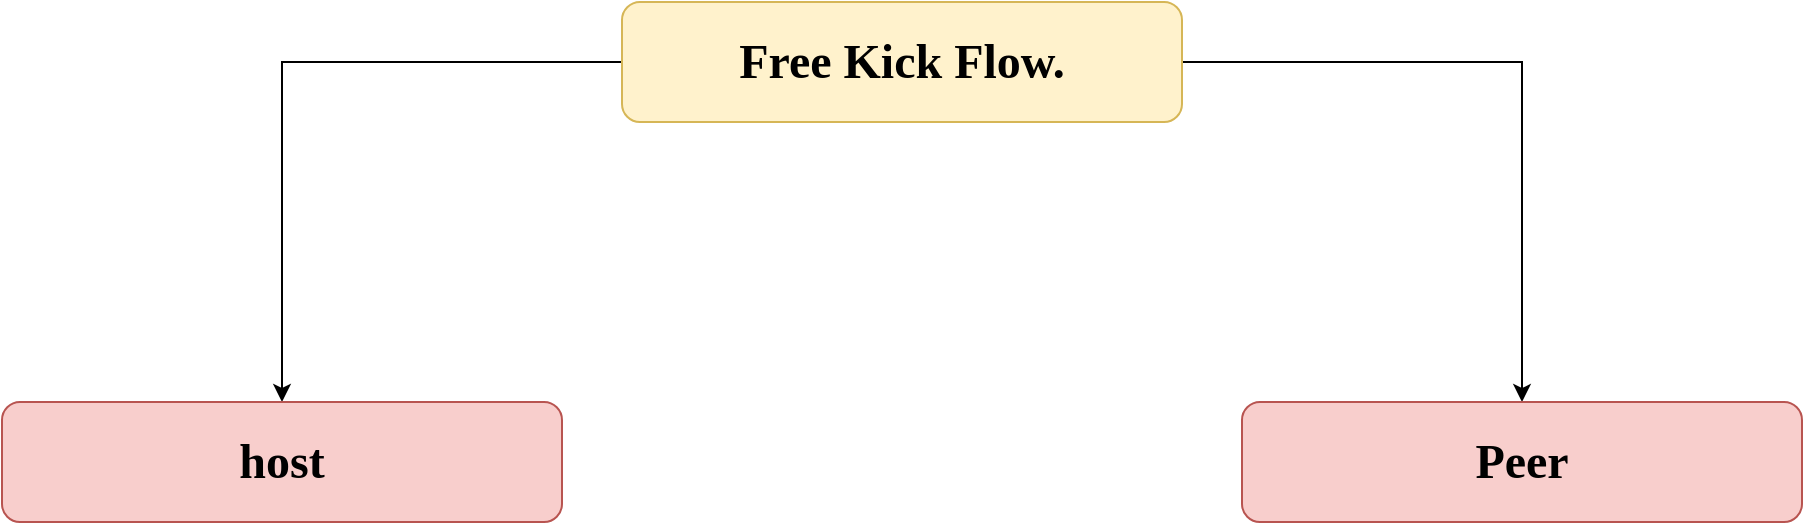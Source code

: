 <mxfile version="13.10.0" type="onedrive"><diagram id="_I7gtKAvlocg6pDM3mwP" name="Home"><mxGraphModel dx="2272" dy="762" grid="1" gridSize="10" guides="1" tooltips="1" connect="1" arrows="1" fold="1" page="1" pageScale="1" pageWidth="850" pageHeight="1100" math="0" shadow="0"><root><mxCell id="0"/><mxCell id="1" parent="0"/><mxCell id="RpW-7DFkxc26W-OZUhaT-4" style="edgeStyle=orthogonalEdgeStyle;rounded=0;orthogonalLoop=1;jettySize=auto;html=1;" edge="1" parent="1" source="RpW-7DFkxc26W-OZUhaT-1" target="RpW-7DFkxc26W-OZUhaT-3"><mxGeometry relative="1" as="geometry"/></mxCell><mxCell id="RpW-7DFkxc26W-OZUhaT-5" style="edgeStyle=orthogonalEdgeStyle;rounded=0;orthogonalLoop=1;jettySize=auto;html=1;entryX=0.5;entryY=0;entryDx=0;entryDy=0;" edge="1" parent="1" source="RpW-7DFkxc26W-OZUhaT-1" target="RpW-7DFkxc26W-OZUhaT-2"><mxGeometry relative="1" as="geometry"/></mxCell><mxCell id="RpW-7DFkxc26W-OZUhaT-1" value="&lt;b&gt;&lt;font face=&quot;Comic Sans MS&quot; style=&quot;font-size: 24px&quot;&gt;Free Kick Flow.&lt;/font&gt;&lt;/b&gt;" style="rounded=1;whiteSpace=wrap;html=1;fillColor=#fff2cc;strokeColor=#d6b656;" vertex="1" parent="1"><mxGeometry x="-190" y="160" width="280" height="60" as="geometry"/></mxCell><mxCell id="RpW-7DFkxc26W-OZUhaT-2" value="&lt;b&gt;&lt;font face=&quot;Comic Sans MS&quot; style=&quot;font-size: 24px&quot;&gt;Peer&lt;/font&gt;&lt;/b&gt;" style="rounded=1;whiteSpace=wrap;html=1;fillColor=#f8cecc;strokeColor=#b85450;" vertex="1" parent="1"><mxGeometry x="120" y="360" width="280" height="60" as="geometry"/></mxCell><mxCell id="RpW-7DFkxc26W-OZUhaT-3" value="&lt;font face=&quot;Comic Sans MS&quot;&gt;&lt;span style=&quot;font-size: 24px&quot;&gt;&lt;b&gt;host&lt;/b&gt;&lt;/span&gt;&lt;/font&gt;" style="rounded=1;whiteSpace=wrap;html=1;fillColor=#f8cecc;strokeColor=#b85450;" vertex="1" parent="1"><mxGeometry x="-500" y="360" width="280" height="60" as="geometry"/></mxCell></root></mxGraphModel></diagram></mxfile>